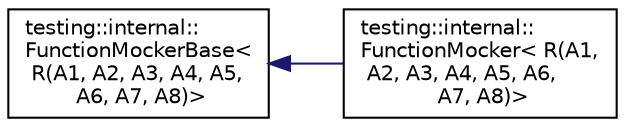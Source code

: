 digraph "Graphical Class Hierarchy"
{
  edge [fontname="Helvetica",fontsize="10",labelfontname="Helvetica",labelfontsize="10"];
  node [fontname="Helvetica",fontsize="10",shape=record];
  rankdir="LR";
  Node0 [label="testing::internal::\lFunctionMockerBase\<\l R(A1, A2, A3, A4, A5,\l A6, A7, A8)\>",height=0.2,width=0.4,color="black", fillcolor="white", style="filled",URL="$classtesting_1_1internal_1_1FunctionMockerBase.html"];
  Node0 -> Node1 [dir="back",color="midnightblue",fontsize="10",style="solid",fontname="Helvetica"];
  Node1 [label="testing::internal::\lFunctionMocker\< R(A1,\l A2, A3, A4, A5, A6,\l A7, A8)\>",height=0.2,width=0.4,color="black", fillcolor="white", style="filled",URL="$classtesting_1_1internal_1_1FunctionMocker_3_01R_07A1_00_01A2_00_01A3_00_01A4_00_01A5_00_01A6_00_01A7_00_01A8_08_4.html"];
}
